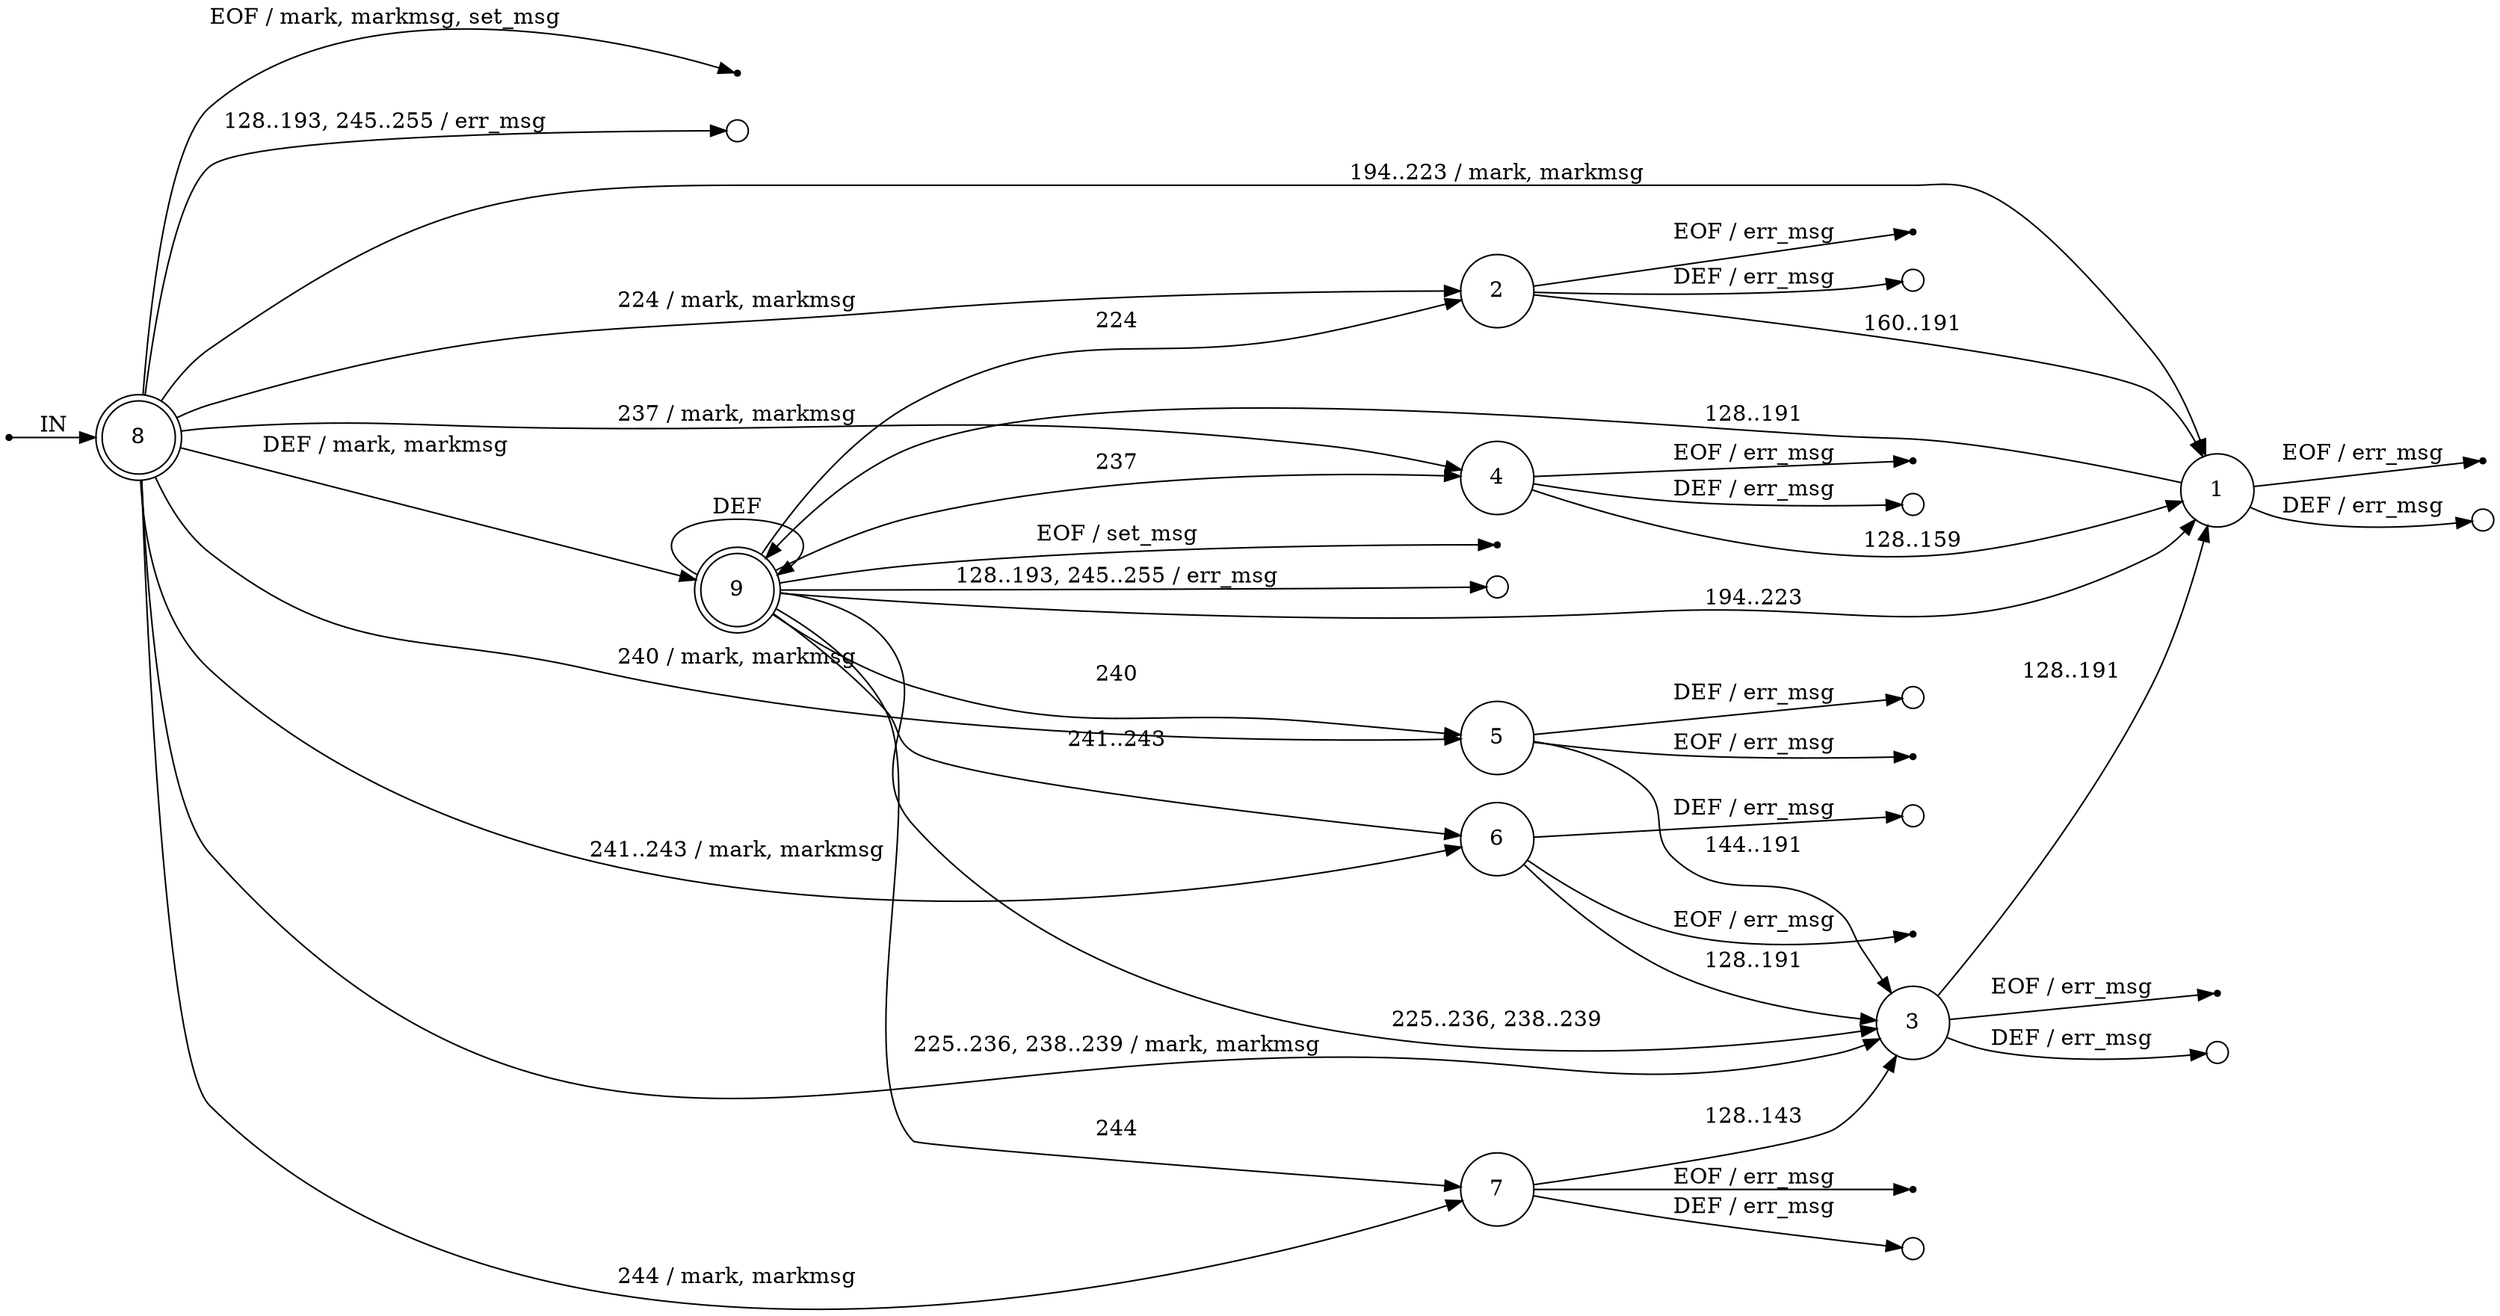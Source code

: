 digraph rfc5424 {
	rankdir=LR;
	node [ shape = point ];
	ENTRY;
	eof_1;
	eof_2;
	eof_3;
	eof_4;
	eof_5;
	eof_6;
	eof_7;
	eof_8;
	eof_9;
	node [ shape = circle, height = 0.2 ];
	err_1 [ label=""];
	err_2 [ label=""];
	err_3 [ label=""];
	err_4 [ label=""];
	err_5 [ label=""];
	err_6 [ label=""];
	err_7 [ label=""];
	err_8 [ label=""];
	err_9 [ label=""];
	node [ fixedsize = true, height = 0.65, shape = doublecircle ];
	8;
	9;
	node [ shape = circle ];
	1 -> 9 [ label = "128..191" ];
	1 -> err_1 [ label = "DEF / err_msg" ];
	2 -> 1 [ label = "160..191" ];
	2 -> err_2 [ label = "DEF / err_msg" ];
	3 -> 1 [ label = "128..191" ];
	3 -> err_3 [ label = "DEF / err_msg" ];
	4 -> 1 [ label = "128..159" ];
	4 -> err_4 [ label = "DEF / err_msg" ];
	5 -> 3 [ label = "144..191" ];
	5 -> err_5 [ label = "DEF / err_msg" ];
	6 -> 3 [ label = "128..191" ];
	6 -> err_6 [ label = "DEF / err_msg" ];
	7 -> 3 [ label = "128..143" ];
	7 -> err_7 [ label = "DEF / err_msg" ];
	8 -> err_8 [ label = "128..193, 245..255 / err_msg" ];
	8 -> 1 [ label = "194..223 / mark, markmsg" ];
	8 -> 2 [ label = "224 / mark, markmsg" ];
	8 -> 3 [ label = "225..236, 238..239 / mark, markmsg" ];
	8 -> 4 [ label = "237 / mark, markmsg" ];
	8 -> 5 [ label = "240 / mark, markmsg" ];
	8 -> 6 [ label = "241..243 / mark, markmsg" ];
	8 -> 7 [ label = "244 / mark, markmsg" ];
	8 -> 9 [ label = "DEF / mark, markmsg" ];
	9 -> err_9 [ label = "128..193, 245..255 / err_msg" ];
	9 -> 1 [ label = "194..223" ];
	9 -> 2 [ label = "224" ];
	9 -> 3 [ label = "225..236, 238..239" ];
	9 -> 4 [ label = "237" ];
	9 -> 5 [ label = "240" ];
	9 -> 6 [ label = "241..243" ];
	9 -> 7 [ label = "244" ];
	9 -> 9 [ label = "DEF" ];
	ENTRY -> 8 [ label = "IN" ];
	1 -> eof_1 [ label = "EOF / err_msg" ];
	2 -> eof_2 [ label = "EOF / err_msg" ];
	3 -> eof_3 [ label = "EOF / err_msg" ];
	4 -> eof_4 [ label = "EOF / err_msg" ];
	5 -> eof_5 [ label = "EOF / err_msg" ];
	6 -> eof_6 [ label = "EOF / err_msg" ];
	7 -> eof_7 [ label = "EOF / err_msg" ];
	8 -> eof_8 [ label = "EOF / mark, markmsg, set_msg" ];
	9 -> eof_9 [ label = "EOF / set_msg" ];
}
